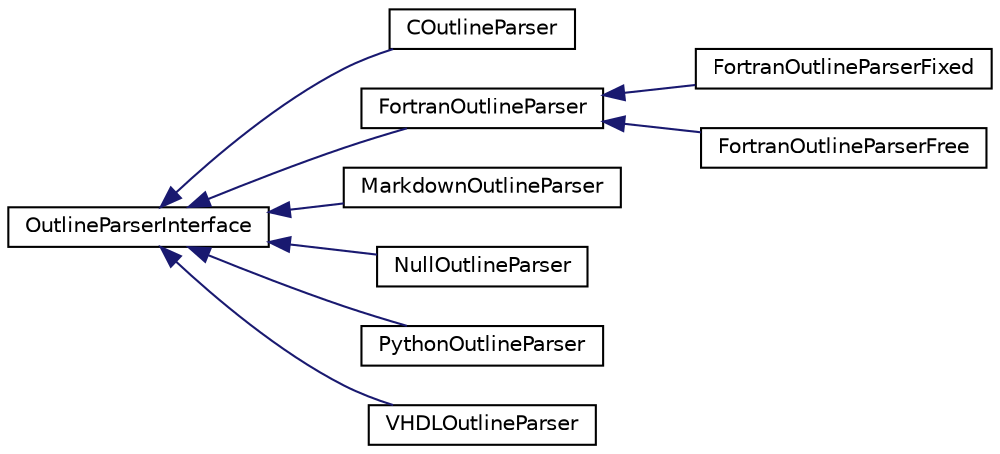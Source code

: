 digraph "Graphical Class Hierarchy"
{
 // INTERACTIVE_SVG=YES
 // LATEX_PDF_SIZE
  edge [fontname="Helvetica",fontsize="10",labelfontname="Helvetica",labelfontsize="10"];
  node [fontname="Helvetica",fontsize="10",shape=record];
  rankdir="LR";
  Node0 [label="OutlineParserInterface",height=0.2,width=0.4,color="black", fillcolor="white", style="filled",URL="$d5/d79/class_outline_parser_interface.html",tooltip="Abstract interface for outline parsers."];
  Node0 -> Node1 [dir="back",color="midnightblue",fontsize="10",style="solid",fontname="Helvetica"];
  Node1 [label="COutlineParser",height=0.2,width=0.4,color="black", fillcolor="white", style="filled",URL="$df/d21/class_c_outline_parser.html",tooltip="C-like language parser using state-based lexical scanning."];
  Node0 -> Node2 [dir="back",color="midnightblue",fontsize="10",style="solid",fontname="Helvetica"];
  Node2 [label="FortranOutlineParser",height=0.2,width=0.4,color="black", fillcolor="white", style="filled",URL="$d9/d34/class_fortran_outline_parser.html",tooltip="Fortran language parser using state-based lexical scanning."];
  Node2 -> Node3 [dir="back",color="midnightblue",fontsize="10",style="solid",fontname="Helvetica"];
  Node3 [label="FortranOutlineParserFixed",height=0.2,width=0.4,color="black", fillcolor="white", style="filled",URL="$dd/db2/class_fortran_outline_parser_fixed.html",tooltip=" "];
  Node2 -> Node4 [dir="back",color="midnightblue",fontsize="10",style="solid",fontname="Helvetica"];
  Node4 [label="FortranOutlineParserFree",height=0.2,width=0.4,color="black", fillcolor="white", style="filled",URL="$da/d39/class_fortran_outline_parser_free.html",tooltip=" "];
  Node0 -> Node5 [dir="back",color="midnightblue",fontsize="10",style="solid",fontname="Helvetica"];
  Node5 [label="MarkdownOutlineParser",height=0.2,width=0.4,color="black", fillcolor="white", style="filled",URL="$d4/d77/class_markdown_outline_parser.html",tooltip=" "];
  Node0 -> Node6 [dir="back",color="midnightblue",fontsize="10",style="solid",fontname="Helvetica"];
  Node6 [label="NullOutlineParser",height=0.2,width=0.4,color="black", fillcolor="white", style="filled",URL="$df/dc2/class_null_outline_parser.html",tooltip="/dev/null outline parser"];
  Node0 -> Node7 [dir="back",color="midnightblue",fontsize="10",style="solid",fontname="Helvetica"];
  Node7 [label="PythonOutlineParser",height=0.2,width=0.4,color="black", fillcolor="white", style="filled",URL="$dd/d49/class_python_outline_parser.html",tooltip="Python Language parser using state-based lexical scanning."];
  Node0 -> Node8 [dir="back",color="midnightblue",fontsize="10",style="solid",fontname="Helvetica"];
  Node8 [label="VHDLOutlineParser",height=0.2,width=0.4,color="black", fillcolor="white", style="filled",URL="$df/d4b/class_v_h_d_l_outline_parser.html",tooltip="VHDL parser using state-based lexical scanning."];
}
